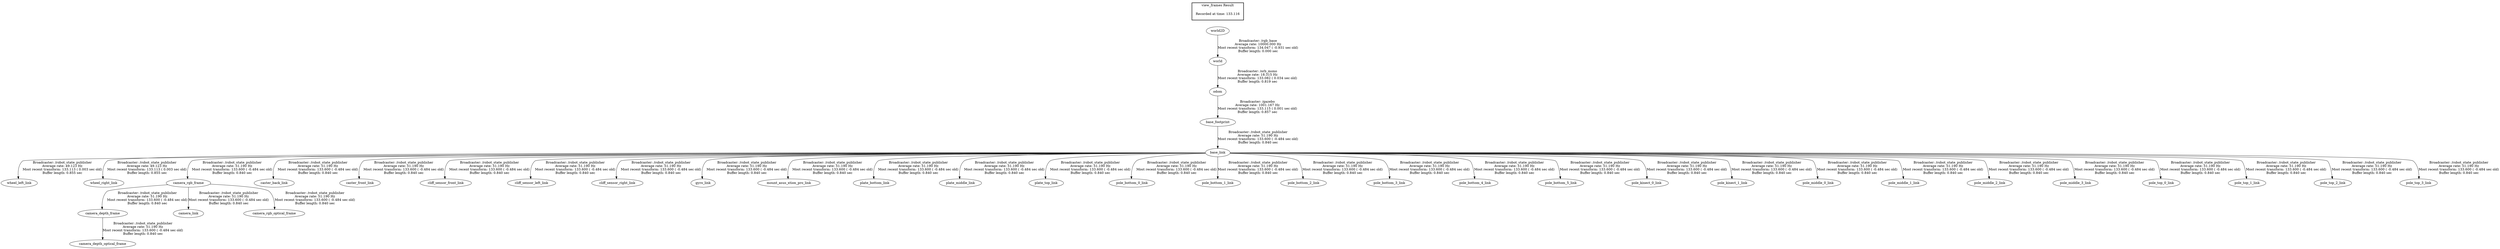 digraph G {
"base_link" -> "wheel_left_link"[label="Broadcaster: /robot_state_publisher\nAverage rate: 49.123 Hz\nMost recent transform: 133.113 ( 0.003 sec old)\nBuffer length: 0.855 sec\n"];
"base_footprint" -> "base_link"[label="Broadcaster: /robot_state_publisher\nAverage rate: 51.190 Hz\nMost recent transform: 133.600 ( -0.484 sec old)\nBuffer length: 0.840 sec\n"];
"base_link" -> "wheel_right_link"[label="Broadcaster: /robot_state_publisher\nAverage rate: 49.123 Hz\nMost recent transform: 133.113 ( 0.003 sec old)\nBuffer length: 0.855 sec\n"];
"odom" -> "base_footprint"[label="Broadcaster: /gazebo\nAverage rate: 1001.167 Hz\nMost recent transform: 133.115 ( 0.001 sec old)\nBuffer length: 0.857 sec\n"];
"camera_rgb_frame" -> "camera_depth_frame"[label="Broadcaster: /robot_state_publisher\nAverage rate: 51.190 Hz\nMost recent transform: 133.600 ( -0.484 sec old)\nBuffer length: 0.840 sec\n"];
"base_link" -> "camera_rgb_frame"[label="Broadcaster: /robot_state_publisher\nAverage rate: 51.190 Hz\nMost recent transform: 133.600 ( -0.484 sec old)\nBuffer length: 0.840 sec\n"];
"camera_depth_frame" -> "camera_depth_optical_frame"[label="Broadcaster: /robot_state_publisher\nAverage rate: 51.190 Hz\nMost recent transform: 133.600 ( -0.484 sec old)\nBuffer length: 0.840 sec\n"];
"camera_rgb_frame" -> "camera_link"[label="Broadcaster: /robot_state_publisher\nAverage rate: 51.190 Hz\nMost recent transform: 133.600 ( -0.484 sec old)\nBuffer length: 0.840 sec\n"];
"camera_rgb_frame" -> "camera_rgb_optical_frame"[label="Broadcaster: /robot_state_publisher\nAverage rate: 51.190 Hz\nMost recent transform: 133.600 ( -0.484 sec old)\nBuffer length: 0.840 sec\n"];
"base_link" -> "caster_back_link"[label="Broadcaster: /robot_state_publisher\nAverage rate: 51.190 Hz\nMost recent transform: 133.600 ( -0.484 sec old)\nBuffer length: 0.840 sec\n"];
"base_link" -> "caster_front_link"[label="Broadcaster: /robot_state_publisher\nAverage rate: 51.190 Hz\nMost recent transform: 133.600 ( -0.484 sec old)\nBuffer length: 0.840 sec\n"];
"base_link" -> "cliff_sensor_front_link"[label="Broadcaster: /robot_state_publisher\nAverage rate: 51.190 Hz\nMost recent transform: 133.600 ( -0.484 sec old)\nBuffer length: 0.840 sec\n"];
"base_link" -> "cliff_sensor_left_link"[label="Broadcaster: /robot_state_publisher\nAverage rate: 51.190 Hz\nMost recent transform: 133.600 ( -0.484 sec old)\nBuffer length: 0.840 sec\n"];
"base_link" -> "cliff_sensor_right_link"[label="Broadcaster: /robot_state_publisher\nAverage rate: 51.190 Hz\nMost recent transform: 133.600 ( -0.484 sec old)\nBuffer length: 0.840 sec\n"];
"base_link" -> "gyro_link"[label="Broadcaster: /robot_state_publisher\nAverage rate: 51.190 Hz\nMost recent transform: 133.600 ( -0.484 sec old)\nBuffer length: 0.840 sec\n"];
"base_link" -> "mount_asus_xtion_pro_link"[label="Broadcaster: /robot_state_publisher\nAverage rate: 51.190 Hz\nMost recent transform: 133.600 ( -0.484 sec old)\nBuffer length: 0.840 sec\n"];
"base_link" -> "plate_bottom_link"[label="Broadcaster: /robot_state_publisher\nAverage rate: 51.190 Hz\nMost recent transform: 133.600 ( -0.484 sec old)\nBuffer length: 0.840 sec\n"];
"base_link" -> "plate_middle_link"[label="Broadcaster: /robot_state_publisher\nAverage rate: 51.190 Hz\nMost recent transform: 133.600 ( -0.484 sec old)\nBuffer length: 0.840 sec\n"];
"base_link" -> "plate_top_link"[label="Broadcaster: /robot_state_publisher\nAverage rate: 51.190 Hz\nMost recent transform: 133.600 ( -0.484 sec old)\nBuffer length: 0.840 sec\n"];
"base_link" -> "pole_bottom_0_link"[label="Broadcaster: /robot_state_publisher\nAverage rate: 51.190 Hz\nMost recent transform: 133.600 ( -0.484 sec old)\nBuffer length: 0.840 sec\n"];
"base_link" -> "pole_bottom_1_link"[label="Broadcaster: /robot_state_publisher\nAverage rate: 51.190 Hz\nMost recent transform: 133.600 ( -0.484 sec old)\nBuffer length: 0.840 sec\n"];
"base_link" -> "pole_bottom_2_link"[label="Broadcaster: /robot_state_publisher\nAverage rate: 51.190 Hz\nMost recent transform: 133.600 ( -0.484 sec old)\nBuffer length: 0.840 sec\n"];
"base_link" -> "pole_bottom_3_link"[label="Broadcaster: /robot_state_publisher\nAverage rate: 51.190 Hz\nMost recent transform: 133.600 ( -0.484 sec old)\nBuffer length: 0.840 sec\n"];
"base_link" -> "pole_bottom_4_link"[label="Broadcaster: /robot_state_publisher\nAverage rate: 51.190 Hz\nMost recent transform: 133.600 ( -0.484 sec old)\nBuffer length: 0.840 sec\n"];
"base_link" -> "pole_bottom_5_link"[label="Broadcaster: /robot_state_publisher\nAverage rate: 51.190 Hz\nMost recent transform: 133.600 ( -0.484 sec old)\nBuffer length: 0.840 sec\n"];
"base_link" -> "pole_kinect_0_link"[label="Broadcaster: /robot_state_publisher\nAverage rate: 51.190 Hz\nMost recent transform: 133.600 ( -0.484 sec old)\nBuffer length: 0.840 sec\n"];
"base_link" -> "pole_kinect_1_link"[label="Broadcaster: /robot_state_publisher\nAverage rate: 51.190 Hz\nMost recent transform: 133.600 ( -0.484 sec old)\nBuffer length: 0.840 sec\n"];
"base_link" -> "pole_middle_0_link"[label="Broadcaster: /robot_state_publisher\nAverage rate: 51.190 Hz\nMost recent transform: 133.600 ( -0.484 sec old)\nBuffer length: 0.840 sec\n"];
"base_link" -> "pole_middle_1_link"[label="Broadcaster: /robot_state_publisher\nAverage rate: 51.190 Hz\nMost recent transform: 133.600 ( -0.484 sec old)\nBuffer length: 0.840 sec\n"];
"base_link" -> "pole_middle_2_link"[label="Broadcaster: /robot_state_publisher\nAverage rate: 51.190 Hz\nMost recent transform: 133.600 ( -0.484 sec old)\nBuffer length: 0.840 sec\n"];
"base_link" -> "pole_middle_3_link"[label="Broadcaster: /robot_state_publisher\nAverage rate: 51.190 Hz\nMost recent transform: 133.600 ( -0.484 sec old)\nBuffer length: 0.840 sec\n"];
"base_link" -> "pole_top_0_link"[label="Broadcaster: /robot_state_publisher\nAverage rate: 51.190 Hz\nMost recent transform: 133.600 ( -0.484 sec old)\nBuffer length: 0.840 sec\n"];
"base_link" -> "pole_top_1_link"[label="Broadcaster: /robot_state_publisher\nAverage rate: 51.190 Hz\nMost recent transform: 133.600 ( -0.484 sec old)\nBuffer length: 0.840 sec\n"];
"base_link" -> "pole_top_2_link"[label="Broadcaster: /robot_state_publisher\nAverage rate: 51.190 Hz\nMost recent transform: 133.600 ( -0.484 sec old)\nBuffer length: 0.840 sec\n"];
"base_link" -> "pole_top_3_link"[label="Broadcaster: /robot_state_publisher\nAverage rate: 51.190 Hz\nMost recent transform: 133.600 ( -0.484 sec old)\nBuffer length: 0.840 sec\n"];
"world" -> "odom"[label="Broadcaster: /orb_mono\nAverage rate: 18.315 Hz\nMost recent transform: 133.082 ( 0.034 sec old)\nBuffer length: 0.819 sec\n"];
"world2D" -> "world"[label="Broadcaster: /rgb_base\nAverage rate: 10000.000 Hz\nMost recent transform: 134.047 ( -0.931 sec old)\nBuffer length: 0.000 sec\n"];
edge [style=invis];
 subgraph cluster_legend { style=bold; color=black; label ="view_frames Result";
"Recorded at time: 133.116"[ shape=plaintext ] ;
 }->"world2D";
}